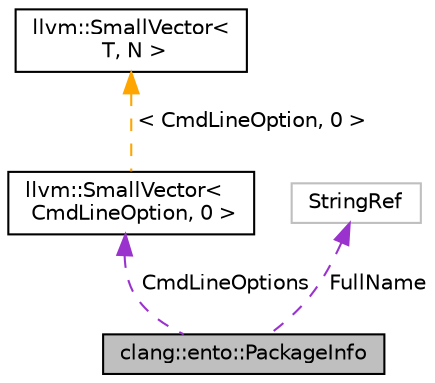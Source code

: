 digraph "clang::ento::PackageInfo"
{
 // LATEX_PDF_SIZE
  bgcolor="transparent";
  edge [fontname="Helvetica",fontsize="10",labelfontname="Helvetica",labelfontsize="10"];
  node [fontname="Helvetica",fontsize="10",shape=record];
  Node1 [label="clang::ento::PackageInfo",height=0.2,width=0.4,color="black", fillcolor="grey75", style="filled", fontcolor="black",tooltip="Specifies a package."];
  Node2 -> Node1 [dir="back",color="darkorchid3",fontsize="10",style="dashed",label=" CmdLineOptions" ,fontname="Helvetica"];
  Node2 [label="llvm::SmallVector\<\l CmdLineOption, 0 \>",height=0.2,width=0.4,color="black",URL="$classllvm_1_1SmallVector.html",tooltip=" "];
  Node3 -> Node2 [dir="back",color="orange",fontsize="10",style="dashed",label=" \< CmdLineOption, 0 \>" ,fontname="Helvetica"];
  Node3 [label="llvm::SmallVector\<\l T, N \>",height=0.2,width=0.4,color="black",URL="$classllvm_1_1SmallVector.html",tooltip=" "];
  Node4 -> Node1 [dir="back",color="darkorchid3",fontsize="10",style="dashed",label=" FullName" ,fontname="Helvetica"];
  Node4 [label="StringRef",height=0.2,width=0.4,color="grey75",tooltip=" "];
}

